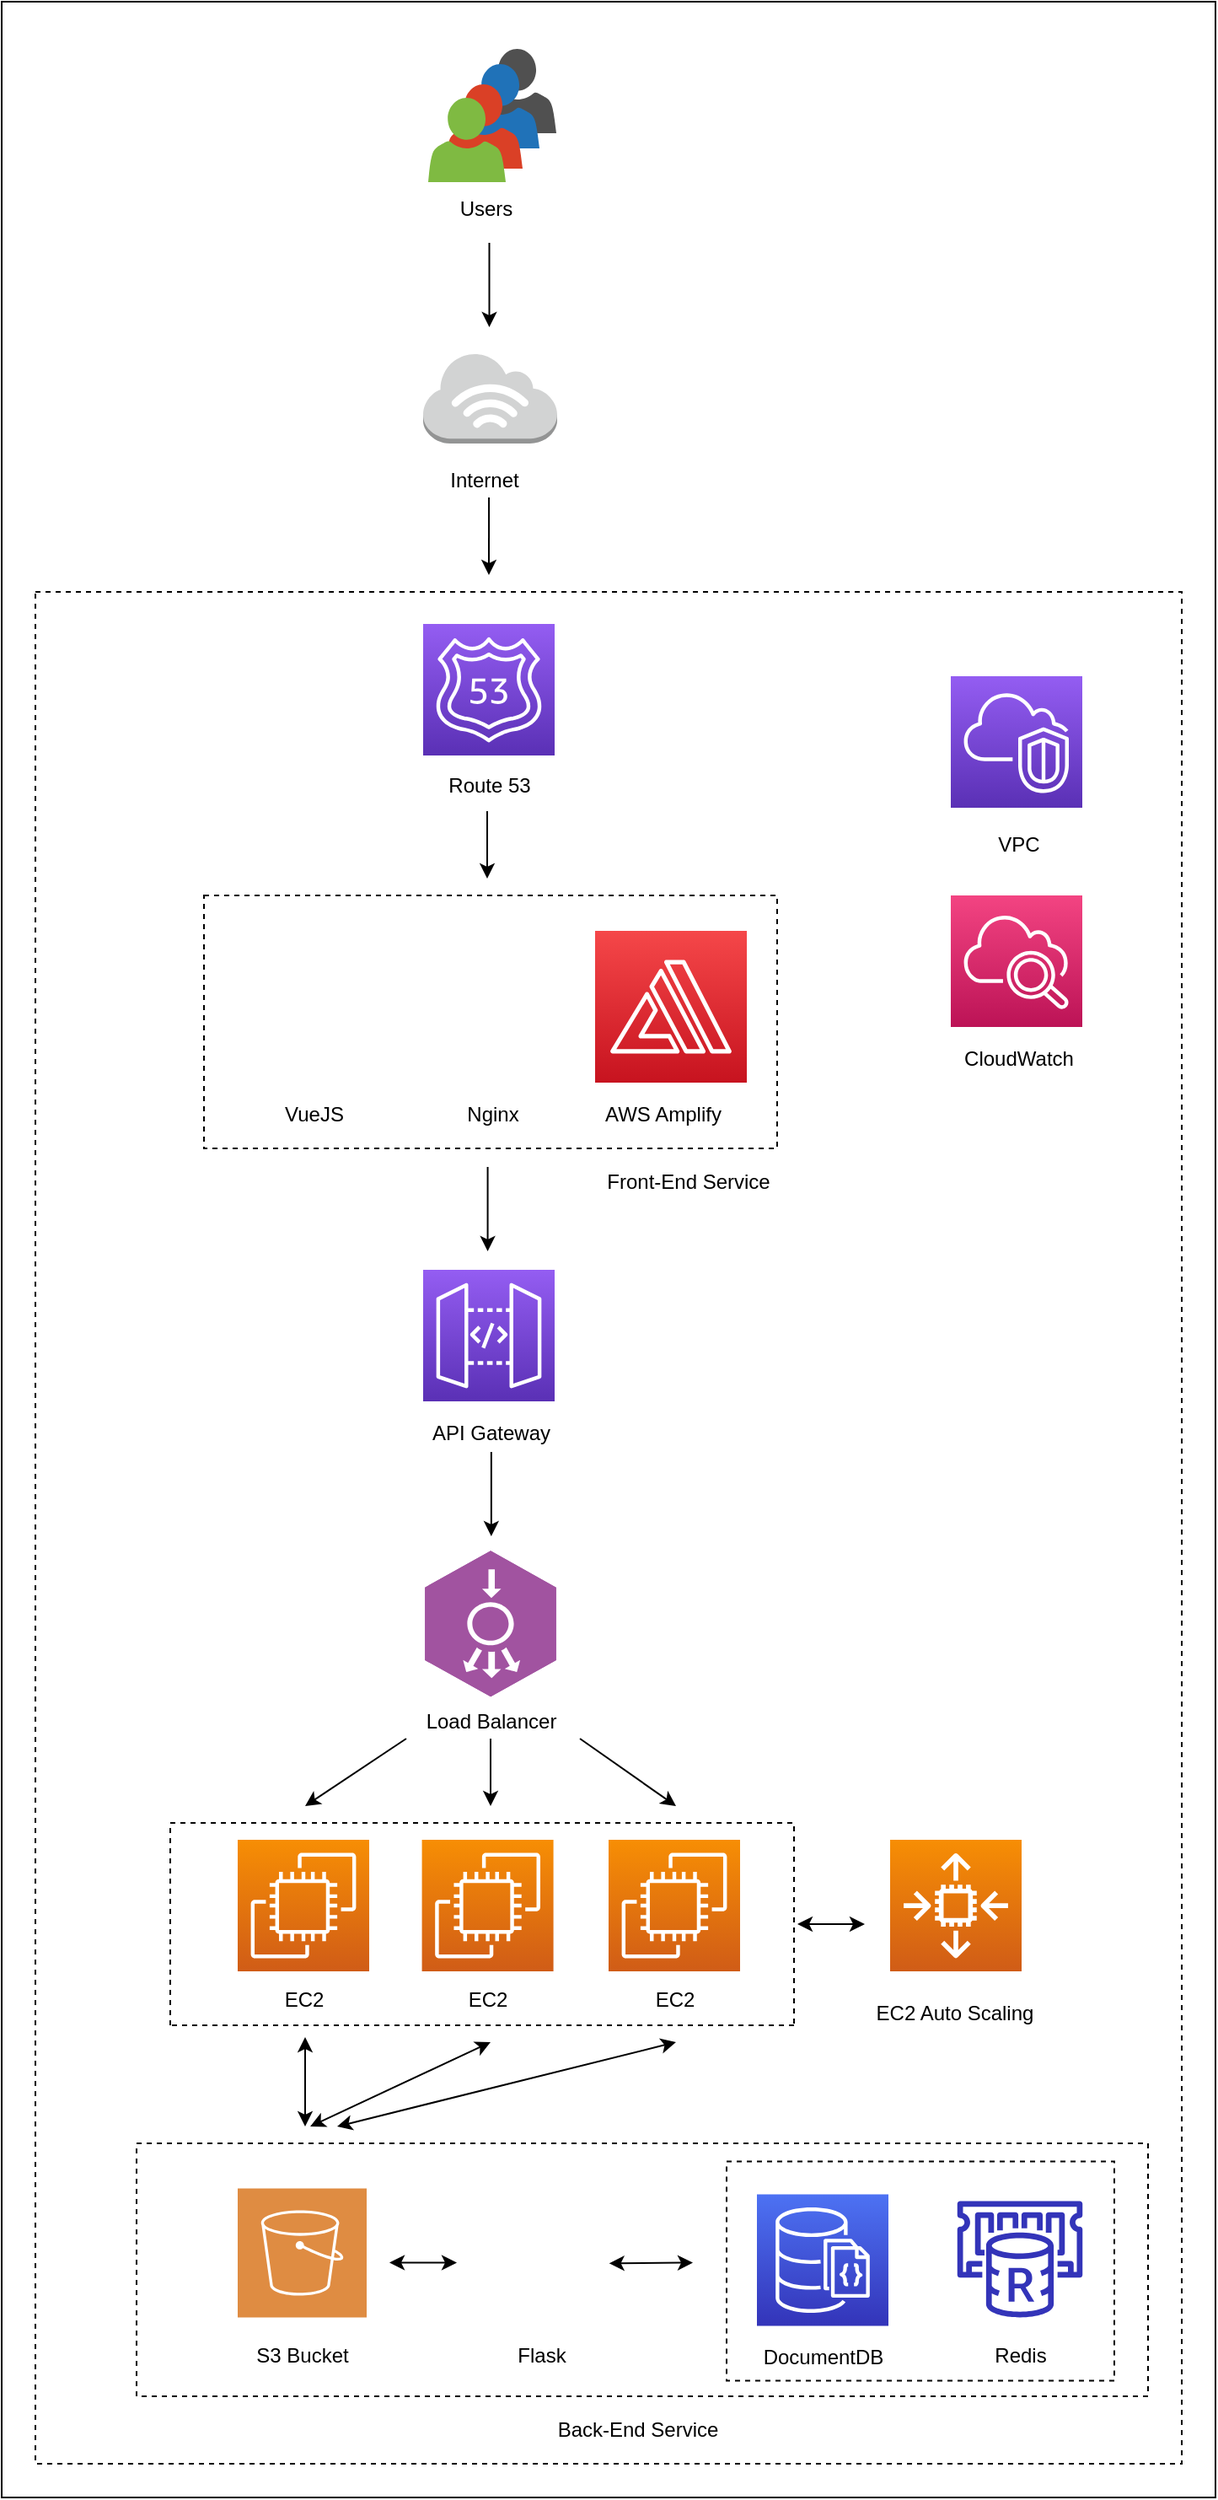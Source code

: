 <mxfile version="14.4.3" type="github">
  <diagram id="EE9SntkFH1ej6d5t27QA" name="Page-1">
    <mxGraphModel dx="2399" dy="942" grid="1" gridSize="10" guides="1" tooltips="1" connect="1" arrows="1" fold="1" page="1" pageScale="1" pageWidth="827" pageHeight="1169" math="0" shadow="0">
      <root>
        <mxCell id="0" />
        <mxCell id="1" parent="0" />
        <mxCell id="E3v42q9btfGhV8WlOkZw-64" value="" style="rounded=0;whiteSpace=wrap;html=1;" vertex="1" parent="1">
          <mxGeometry x="-430" y="110" width="720" height="1480" as="geometry" />
        </mxCell>
        <mxCell id="E3v42q9btfGhV8WlOkZw-61" value="" style="rounded=0;whiteSpace=wrap;html=1;dashed=1;" vertex="1" parent="1">
          <mxGeometry x="-410" y="460" width="680" height="1110" as="geometry" />
        </mxCell>
        <mxCell id="E3v42q9btfGhV8WlOkZw-56" value="" style="rounded=0;whiteSpace=wrap;html=1;dashed=1;" vertex="1" parent="1">
          <mxGeometry x="-350" y="1380" width="600" height="150" as="geometry" />
        </mxCell>
        <mxCell id="E3v42q9btfGhV8WlOkZw-51" value="" style="rounded=0;whiteSpace=wrap;html=1;dashed=1;" vertex="1" parent="1">
          <mxGeometry y="1390.75" width="230" height="130" as="geometry" />
        </mxCell>
        <mxCell id="E3v42q9btfGhV8WlOkZw-37" value="" style="rounded=0;whiteSpace=wrap;html=1;dashed=1;" vertex="1" parent="1">
          <mxGeometry x="-310" y="640" width="340" height="150" as="geometry" />
        </mxCell>
        <mxCell id="l7BpPZrqb6z0wlt-yfZw-1" value="" style="points=[[0,0,0],[0.25,0,0],[0.5,0,0],[0.75,0,0],[1,0,0],[0,1,0],[0.25,1,0],[0.5,1,0],[0.75,1,0],[1,1,0],[0,0.25,0],[0,0.5,0],[0,0.75,0],[1,0.25,0],[1,0.5,0],[1,0.75,0]];outlineConnect=0;fontColor=#232F3E;gradientColor=#4D72F3;gradientDirection=north;fillColor=#3334B9;strokeColor=#ffffff;dashed=0;verticalLabelPosition=bottom;verticalAlign=top;align=center;html=1;fontSize=12;fontStyle=0;aspect=fixed;shape=mxgraph.aws4.resourceIcon;resIcon=mxgraph.aws4.documentdb_with_mongodb_compatibility;" parent="1" vertex="1">
          <mxGeometry x="18" y="1410.25" width="78" height="78" as="geometry" />
        </mxCell>
        <mxCell id="l7BpPZrqb6z0wlt-yfZw-2" value="" style="points=[[0,0,0],[0.25,0,0],[0.5,0,0],[0.75,0,0],[1,0,0],[0,1,0],[0.25,1,0],[0.5,1,0],[0.75,1,0],[1,1,0],[0,0.25,0],[0,0.5,0],[0,0.75,0],[1,0.25,0],[1,0.5,0],[1,0.75,0]];outlineConnect=0;fontColor=#232F3E;gradientColor=#F78E04;gradientDirection=north;fillColor=#D05C17;strokeColor=#ffffff;dashed=0;verticalLabelPosition=bottom;verticalAlign=top;align=center;html=1;fontSize=12;fontStyle=0;aspect=fixed;shape=mxgraph.aws4.resourceIcon;resIcon=mxgraph.aws4.ec2;" parent="1" vertex="1">
          <mxGeometry x="-290" y="1200" width="78" height="78" as="geometry" />
        </mxCell>
        <mxCell id="l7BpPZrqb6z0wlt-yfZw-3" value="" style="points=[[0,0,0],[0.25,0,0],[0.5,0,0],[0.75,0,0],[1,0,0],[0,1,0],[0.25,1,0],[0.5,1,0],[0.75,1,0],[1,1,0],[0,0.25,0],[0,0.5,0],[0,0.75,0],[1,0.25,0],[1,0.5,0],[1,0.75,0]];outlineConnect=0;fontColor=#232F3E;gradientColor=#F78E04;gradientDirection=north;fillColor=#D05C17;strokeColor=#ffffff;dashed=0;verticalLabelPosition=bottom;verticalAlign=top;align=center;html=1;fontSize=12;fontStyle=0;aspect=fixed;shape=mxgraph.aws4.resourceIcon;resIcon=mxgraph.aws4.auto_scaling2;" parent="1" vertex="1">
          <mxGeometry x="97" y="1200" width="78" height="78" as="geometry" />
        </mxCell>
        <mxCell id="l7BpPZrqb6z0wlt-yfZw-4" value="EC2" style="text;html=1;align=center;verticalAlign=middle;resizable=0;points=[];autosize=1;" parent="1" vertex="1">
          <mxGeometry x="-271" y="1285" width="40" height="20" as="geometry" />
        </mxCell>
        <mxCell id="l7BpPZrqb6z0wlt-yfZw-5" value="DocumentDB" style="text;html=1;align=center;verticalAlign=middle;resizable=0;points=[];autosize=1;" parent="1" vertex="1">
          <mxGeometry x="12" y="1496.75" width="90" height="20" as="geometry" />
        </mxCell>
        <mxCell id="l7BpPZrqb6z0wlt-yfZw-6" value="EC2 Auto Scaling" style="text;html=1;align=center;verticalAlign=middle;resizable=0;points=[];autosize=1;" parent="1" vertex="1">
          <mxGeometry x="80" y="1293" width="110" height="20" as="geometry" />
        </mxCell>
        <mxCell id="l7BpPZrqb6z0wlt-yfZw-9" value="" style="points=[[0,0,0],[0.25,0,0],[0.5,0,0],[0.75,0,0],[1,0,0],[0,1,0],[0.25,1,0],[0.5,1,0],[0.75,1,0],[1,1,0],[0,0.25,0],[0,0.5,0],[0,0.75,0],[1,0.25,0],[1,0.5,0],[1,0.75,0]];outlineConnect=0;fontColor=#232F3E;gradientColor=#945DF2;gradientDirection=north;fillColor=#5A30B5;strokeColor=#ffffff;dashed=0;verticalLabelPosition=bottom;verticalAlign=top;align=center;html=1;fontSize=12;fontStyle=0;aspect=fixed;shape=mxgraph.aws4.resourceIcon;resIcon=mxgraph.aws4.api_gateway;" parent="1" vertex="1">
          <mxGeometry x="-180" y="862" width="78" height="78" as="geometry" />
        </mxCell>
        <mxCell id="l7BpPZrqb6z0wlt-yfZw-11" value="" style="points=[[0,0,0],[0.25,0,0],[0.5,0,0],[0.75,0,0],[1,0,0],[0,1,0],[0.25,1,0],[0.5,1,0],[0.75,1,0],[1,1,0],[0,0.25,0],[0,0.5,0],[0,0.75,0],[1,0.25,0],[1,0.5,0],[1,0.75,0]];outlineConnect=0;fontColor=#232F3E;gradientColor=#945DF2;gradientDirection=north;fillColor=#5A30B5;strokeColor=#ffffff;dashed=0;verticalLabelPosition=bottom;verticalAlign=top;align=center;html=1;fontSize=12;fontStyle=0;aspect=fixed;shape=mxgraph.aws4.resourceIcon;resIcon=mxgraph.aws4.vpc;" parent="1" vertex="1">
          <mxGeometry x="133" y="510" width="78" height="78" as="geometry" />
        </mxCell>
        <mxCell id="l7BpPZrqb6z0wlt-yfZw-12" value="VPC" style="text;html=1;align=center;verticalAlign=middle;resizable=0;points=[];autosize=1;" parent="1" vertex="1">
          <mxGeometry x="153" y="600" width="40" height="20" as="geometry" />
        </mxCell>
        <mxCell id="l7BpPZrqb6z0wlt-yfZw-13" value="" style="shape=image;html=1;verticalAlign=top;verticalLabelPosition=bottom;labelBackgroundColor=#ffffff;imageAspect=0;aspect=fixed;image=https://cdn4.iconfinder.com/data/icons/logos-brands-5/24/flask-128.png" parent="1" vertex="1">
          <mxGeometry x="-150" y="1408.25" width="80" height="80" as="geometry" />
        </mxCell>
        <mxCell id="l7BpPZrqb6z0wlt-yfZw-15" value="" style="outlineConnect=0;fontColor=#232F3E;gradientColor=none;fillColor=#3334B9;strokeColor=none;dashed=0;verticalLabelPosition=bottom;verticalAlign=top;align=center;html=1;fontSize=12;fontStyle=0;aspect=fixed;pointerEvents=1;shape=mxgraph.aws4.elasticache_for_redis;" parent="1" vertex="1">
          <mxGeometry x="135" y="1414.25" width="78" height="69" as="geometry" />
        </mxCell>
        <mxCell id="l7BpPZrqb6z0wlt-yfZw-16" value="" style="points=[[0,0,0],[0.25,0,0],[0.5,0,0],[0.75,0,0],[1,0,0],[0,1,0],[0.25,1,0],[0.5,1,0],[0.75,1,0],[1,1,0],[0,0.25,0],[0,0.5,0],[0,0.75,0],[1,0.25,0],[1,0.5,0],[1,0.75,0]];points=[[0,0,0],[0.25,0,0],[0.5,0,0],[0.75,0,0],[1,0,0],[0,1,0],[0.25,1,0],[0.5,1,0],[0.75,1,0],[1,1,0],[0,0.25,0],[0,0.5,0],[0,0.75,0],[1,0.25,0],[1,0.5,0],[1,0.75,0]];outlineConnect=0;fontColor=#232F3E;gradientColor=#F34482;gradientDirection=north;fillColor=#BC1356;strokeColor=#ffffff;dashed=0;verticalLabelPosition=bottom;verticalAlign=top;align=center;html=1;fontSize=12;fontStyle=0;aspect=fixed;shape=mxgraph.aws4.resourceIcon;resIcon=mxgraph.aws4.cloudwatch_2;" parent="1" vertex="1">
          <mxGeometry x="133" y="640" width="78" height="78" as="geometry" />
        </mxCell>
        <mxCell id="l7BpPZrqb6z0wlt-yfZw-17" value="CloudWatch" style="text;html=1;align=center;verticalAlign=middle;resizable=0;points=[];autosize=1;" parent="1" vertex="1">
          <mxGeometry x="133" y="727" width="80" height="20" as="geometry" />
        </mxCell>
        <mxCell id="l7BpPZrqb6z0wlt-yfZw-18" value="" style="points=[[0,0,0],[0.25,0,0],[0.5,0,0],[0.75,0,0],[1,0,0],[0,1,0],[0.25,1,0],[0.5,1,0],[0.75,1,0],[1,1,0],[0,0.25,0],[0,0.5,0],[0,0.75,0],[1,0.25,0],[1,0.5,0],[1,0.75,0]];outlineConnect=0;fontColor=#232F3E;gradientColor=#F54749;gradientDirection=north;fillColor=#C7131F;strokeColor=#ffffff;dashed=0;verticalLabelPosition=bottom;verticalAlign=top;align=center;html=1;fontSize=12;fontStyle=0;aspect=fixed;shape=mxgraph.aws4.resourceIcon;resIcon=mxgraph.aws4.amplify;" parent="1" vertex="1">
          <mxGeometry x="-78" y="661" width="90" height="90" as="geometry" />
        </mxCell>
        <mxCell id="l7BpPZrqb6z0wlt-yfZw-20" value="" style="pointerEvents=1;shadow=0;dashed=0;html=1;strokeColor=none;fillColor=#505050;labelPosition=center;verticalLabelPosition=bottom;verticalAlign=top;outlineConnect=0;align=center;shape=mxgraph.office.users.user;" parent="1" vertex="1">
          <mxGeometry x="-147" y="138" width="46" height="50" as="geometry" />
        </mxCell>
        <mxCell id="l7BpPZrqb6z0wlt-yfZw-21" value="" style="pointerEvents=1;shadow=0;dashed=0;html=1;strokeColor=none;labelPosition=center;verticalLabelPosition=bottom;verticalAlign=top;outlineConnect=0;align=center;shape=mxgraph.office.users.user;fillColor=#2072B8;" parent="1" vertex="1">
          <mxGeometry x="-157" y="147" width="46" height="50" as="geometry" />
        </mxCell>
        <mxCell id="l7BpPZrqb6z0wlt-yfZw-22" value="" style="pointerEvents=1;shadow=0;dashed=0;html=1;strokeColor=none;labelPosition=center;verticalLabelPosition=bottom;verticalAlign=top;outlineConnect=0;align=center;shape=mxgraph.office.users.user;fillColor=#DA4026;" parent="1" vertex="1">
          <mxGeometry x="-167" y="159" width="46" height="50" as="geometry" />
        </mxCell>
        <mxCell id="l7BpPZrqb6z0wlt-yfZw-23" value="" style="pointerEvents=1;shadow=0;dashed=0;html=1;strokeColor=none;labelPosition=center;verticalLabelPosition=bottom;verticalAlign=top;outlineConnect=0;align=center;shape=mxgraph.office.users.user;fillColor=#7FBA42;" parent="1" vertex="1">
          <mxGeometry x="-177" y="167" width="46" height="50" as="geometry" />
        </mxCell>
        <mxCell id="E3v42q9btfGhV8WlOkZw-1" value="Users" style="text;html=1;align=center;verticalAlign=middle;resizable=0;points=[];autosize=1;" vertex="1" parent="1">
          <mxGeometry x="-168" y="223" width="50" height="20" as="geometry" />
        </mxCell>
        <mxCell id="E3v42q9btfGhV8WlOkZw-2" value="" style="endArrow=classic;html=1;" edge="1" parent="1">
          <mxGeometry width="50" height="50" relative="1" as="geometry">
            <mxPoint x="-140.75" y="253" as="sourcePoint" />
            <mxPoint x="-140.75" y="303" as="targetPoint" />
          </mxGeometry>
        </mxCell>
        <mxCell id="E3v42q9btfGhV8WlOkZw-4" value="" style="outlineConnect=0;dashed=0;verticalLabelPosition=bottom;verticalAlign=top;align=center;html=1;shape=mxgraph.aws3.internet_3;fillColor=#D2D3D3;gradientColor=none;" vertex="1" parent="1">
          <mxGeometry x="-180" y="318" width="79.5" height="54" as="geometry" />
        </mxCell>
        <mxCell id="E3v42q9btfGhV8WlOkZw-5" value="Internet" style="text;html=1;align=center;verticalAlign=middle;resizable=0;points=[];autosize=1;" vertex="1" parent="1">
          <mxGeometry x="-174" y="384" width="60" height="20" as="geometry" />
        </mxCell>
        <mxCell id="E3v42q9btfGhV8WlOkZw-7" value="" style="points=[[0,0,0],[0.25,0,0],[0.5,0,0],[0.75,0,0],[1,0,0],[0,1,0],[0.25,1,0],[0.5,1,0],[0.75,1,0],[1,1,0],[0,0.25,0],[0,0.5,0],[0,0.75,0],[1,0.25,0],[1,0.5,0],[1,0.75,0]];outlineConnect=0;fontColor=#232F3E;gradientColor=#945DF2;gradientDirection=north;fillColor=#5A30B5;strokeColor=#ffffff;dashed=0;verticalLabelPosition=bottom;verticalAlign=top;align=center;html=1;fontSize=12;fontStyle=0;aspect=fixed;shape=mxgraph.aws4.resourceIcon;resIcon=mxgraph.aws4.route_53;" vertex="1" parent="1">
          <mxGeometry x="-180" y="479" width="78" height="78" as="geometry" />
        </mxCell>
        <mxCell id="E3v42q9btfGhV8WlOkZw-8" value="Route 53" style="text;html=1;align=center;verticalAlign=middle;resizable=0;points=[];autosize=1;" vertex="1" parent="1">
          <mxGeometry x="-171" y="565" width="60" height="20" as="geometry" />
        </mxCell>
        <mxCell id="E3v42q9btfGhV8WlOkZw-9" value="" style="verticalLabelPosition=bottom;html=1;fillColor=#A153A0;strokeColor=#ffffff;verticalAlign=top;align=center;points=[[0,0.5,0],[0.125,0.25,0],[0.25,0,0],[0.5,0,0],[0.75,0,0],[0.875,0.25,0],[1,0.5,0],[0.875,0.75,0],[0.75,1,0],[0.5,1,0],[0.125,0.75,0]];pointerEvents=1;shape=mxgraph.cisco_safe.compositeIcon;bgIcon=mxgraph.cisco_safe.design.blank_device;resIcon=mxgraph.cisco_safe.design.load_balancer;rotation=90;" vertex="1" parent="1">
          <mxGeometry x="-183.22" y="1033" width="86.43" height="77.78" as="geometry" />
        </mxCell>
        <mxCell id="E3v42q9btfGhV8WlOkZw-10" value="AWS Amplify" style="text;html=1;align=center;verticalAlign=middle;resizable=0;points=[];autosize=1;" vertex="1" parent="1">
          <mxGeometry x="-78" y="760" width="80" height="20" as="geometry" />
        </mxCell>
        <mxCell id="E3v42q9btfGhV8WlOkZw-11" value="Redis" style="text;html=1;align=center;verticalAlign=middle;resizable=0;points=[];autosize=1;" vertex="1" parent="1">
          <mxGeometry x="149" y="1495.75" width="50" height="20" as="geometry" />
        </mxCell>
        <mxCell id="E3v42q9btfGhV8WlOkZw-12" value="API Gateway" style="text;html=1;align=center;verticalAlign=middle;resizable=0;points=[];autosize=1;" vertex="1" parent="1">
          <mxGeometry x="-185" y="949" width="90" height="20" as="geometry" />
        </mxCell>
        <mxCell id="E3v42q9btfGhV8WlOkZw-14" value="" style="shape=image;html=1;verticalAlign=top;verticalLabelPosition=bottom;labelBackgroundColor=#ffffff;imageAspect=0;aspect=fixed;image=https://cdn4.iconfinder.com/data/icons/logos-and-brands/512/367_Vuejs_logo-128.png" vertex="1" parent="1">
          <mxGeometry x="-290" y="662.5" width="90" height="90" as="geometry" />
        </mxCell>
        <mxCell id="E3v42q9btfGhV8WlOkZw-16" value="" style="endArrow=classic;html=1;" edge="1" parent="1">
          <mxGeometry width="50" height="50" relative="1" as="geometry">
            <mxPoint x="-140.96" y="404" as="sourcePoint" />
            <mxPoint x="-141" y="450" as="targetPoint" />
          </mxGeometry>
        </mxCell>
        <mxCell id="E3v42q9btfGhV8WlOkZw-17" value="" style="endArrow=classic;html=1;" edge="1" parent="1">
          <mxGeometry width="50" height="50" relative="1" as="geometry">
            <mxPoint x="-142" y="590" as="sourcePoint" />
            <mxPoint x="-142" y="630" as="targetPoint" />
          </mxGeometry>
        </mxCell>
        <mxCell id="E3v42q9btfGhV8WlOkZw-18" value="" style="points=[[0,0,0],[0.25,0,0],[0.5,0,0],[0.75,0,0],[1,0,0],[0,1,0],[0.25,1,0],[0.5,1,0],[0.75,1,0],[1,1,0],[0,0.25,0],[0,0.5,0],[0,0.75,0],[1,0.25,0],[1,0.5,0],[1,0.75,0]];outlineConnect=0;fontColor=#232F3E;gradientColor=#F78E04;gradientDirection=north;fillColor=#D05C17;strokeColor=#ffffff;dashed=0;verticalLabelPosition=bottom;verticalAlign=top;align=center;html=1;fontSize=12;fontStyle=0;aspect=fixed;shape=mxgraph.aws4.resourceIcon;resIcon=mxgraph.aws4.ec2;" vertex="1" parent="1">
          <mxGeometry x="-180.71" y="1200" width="78" height="78" as="geometry" />
        </mxCell>
        <mxCell id="E3v42q9btfGhV8WlOkZw-19" value="EC2" style="text;html=1;align=center;verticalAlign=middle;resizable=0;points=[];autosize=1;" vertex="1" parent="1">
          <mxGeometry x="-161.71" y="1285" width="40" height="20" as="geometry" />
        </mxCell>
        <mxCell id="E3v42q9btfGhV8WlOkZw-20" value="" style="points=[[0,0,0],[0.25,0,0],[0.5,0,0],[0.75,0,0],[1,0,0],[0,1,0],[0.25,1,0],[0.5,1,0],[0.75,1,0],[1,1,0],[0,0.25,0],[0,0.5,0],[0,0.75,0],[1,0.25,0],[1,0.5,0],[1,0.75,0]];outlineConnect=0;fontColor=#232F3E;gradientColor=#F78E04;gradientDirection=north;fillColor=#D05C17;strokeColor=#ffffff;dashed=0;verticalLabelPosition=bottom;verticalAlign=top;align=center;html=1;fontSize=12;fontStyle=0;aspect=fixed;shape=mxgraph.aws4.resourceIcon;resIcon=mxgraph.aws4.ec2;" vertex="1" parent="1">
          <mxGeometry x="-70.0" y="1200" width="78" height="78" as="geometry" />
        </mxCell>
        <mxCell id="E3v42q9btfGhV8WlOkZw-21" value="EC2" style="text;html=1;align=center;verticalAlign=middle;resizable=0;points=[];autosize=1;" vertex="1" parent="1">
          <mxGeometry x="-51.0" y="1285" width="40" height="20" as="geometry" />
        </mxCell>
        <mxCell id="E3v42q9btfGhV8WlOkZw-23" value="" style="endArrow=classic;html=1;" edge="1" parent="1">
          <mxGeometry width="50" height="50" relative="1" as="geometry">
            <mxPoint x="-190" y="1140" as="sourcePoint" />
            <mxPoint x="-250" y="1180" as="targetPoint" />
          </mxGeometry>
        </mxCell>
        <mxCell id="E3v42q9btfGhV8WlOkZw-24" value="" style="endArrow=classic;html=1;" edge="1" parent="1">
          <mxGeometry width="50" height="50" relative="1" as="geometry">
            <mxPoint x="-87" y="1140" as="sourcePoint" />
            <mxPoint x="-30" y="1180" as="targetPoint" />
          </mxGeometry>
        </mxCell>
        <mxCell id="E3v42q9btfGhV8WlOkZw-26" value="" style="endArrow=classic;html=1;" edge="1" parent="1">
          <mxGeometry width="50" height="50" relative="1" as="geometry">
            <mxPoint x="-140" y="1140" as="sourcePoint" />
            <mxPoint x="-140" y="1180" as="targetPoint" />
          </mxGeometry>
        </mxCell>
        <mxCell id="E3v42q9btfGhV8WlOkZw-27" value="" style="endArrow=classic;startArrow=classic;html=1;" edge="1" parent="1">
          <mxGeometry width="50" height="50" relative="1" as="geometry">
            <mxPoint x="42" y="1250" as="sourcePoint" />
            <mxPoint x="82" y="1250" as="targetPoint" />
          </mxGeometry>
        </mxCell>
        <mxCell id="E3v42q9btfGhV8WlOkZw-29" value="" style="endArrow=none;dashed=1;html=1;" edge="1" parent="1">
          <mxGeometry width="50" height="50" relative="1" as="geometry">
            <mxPoint x="-330" y="1190" as="sourcePoint" />
            <mxPoint x="40" y="1190" as="targetPoint" />
          </mxGeometry>
        </mxCell>
        <mxCell id="E3v42q9btfGhV8WlOkZw-30" value="" style="endArrow=none;dashed=1;html=1;" edge="1" parent="1">
          <mxGeometry width="50" height="50" relative="1" as="geometry">
            <mxPoint x="-329" y="1310" as="sourcePoint" />
            <mxPoint x="41.0" y="1310" as="targetPoint" />
          </mxGeometry>
        </mxCell>
        <mxCell id="E3v42q9btfGhV8WlOkZw-33" value="" style="endArrow=none;dashed=1;html=1;" edge="1" parent="1">
          <mxGeometry width="50" height="50" relative="1" as="geometry">
            <mxPoint x="-330" y="1310" as="sourcePoint" />
            <mxPoint x="-330" y="1190" as="targetPoint" />
          </mxGeometry>
        </mxCell>
        <mxCell id="E3v42q9btfGhV8WlOkZw-34" value="" style="endArrow=none;dashed=1;html=1;" edge="1" parent="1">
          <mxGeometry width="50" height="50" relative="1" as="geometry">
            <mxPoint x="40" y="1309.0" as="sourcePoint" />
            <mxPoint x="40" y="1189.0" as="targetPoint" />
          </mxGeometry>
        </mxCell>
        <mxCell id="E3v42q9btfGhV8WlOkZw-38" value="" style="shape=image;html=1;verticalAlign=top;verticalLabelPosition=bottom;labelBackgroundColor=#ffffff;imageAspect=0;aspect=fixed;image=https://cdn4.iconfinder.com/data/icons/logos-brands-5/24/nginx-128.png;dashed=1;" vertex="1" parent="1">
          <mxGeometry x="-183.75" y="662.5" width="90" height="90" as="geometry" />
        </mxCell>
        <mxCell id="E3v42q9btfGhV8WlOkZw-39" value="VueJS" style="text;html=1;align=center;verticalAlign=middle;resizable=0;points=[];autosize=1;" vertex="1" parent="1">
          <mxGeometry x="-270" y="760" width="50" height="20" as="geometry" />
        </mxCell>
        <mxCell id="E3v42q9btfGhV8WlOkZw-40" value="Nginx" style="text;html=1;align=center;verticalAlign=middle;resizable=0;points=[];autosize=1;" vertex="1" parent="1">
          <mxGeometry x="-163.75" y="760" width="50" height="20" as="geometry" />
        </mxCell>
        <mxCell id="E3v42q9btfGhV8WlOkZw-41" value="Front-End Service" style="text;html=1;align=center;verticalAlign=middle;resizable=0;points=[];autosize=1;" vertex="1" parent="1">
          <mxGeometry x="-78" y="800" width="110" height="20" as="geometry" />
        </mxCell>
        <mxCell id="E3v42q9btfGhV8WlOkZw-42" value="" style="endArrow=classic;html=1;" edge="1" parent="1">
          <mxGeometry width="50" height="50" relative="1" as="geometry">
            <mxPoint x="-141.71" y="801" as="sourcePoint" />
            <mxPoint x="-141.71" y="851" as="targetPoint" />
          </mxGeometry>
        </mxCell>
        <mxCell id="E3v42q9btfGhV8WlOkZw-43" value="Load Balancer" style="text;html=1;align=center;verticalAlign=middle;resizable=0;points=[];autosize=1;" vertex="1" parent="1">
          <mxGeometry x="-185" y="1120" width="90" height="20" as="geometry" />
        </mxCell>
        <mxCell id="E3v42q9btfGhV8WlOkZw-44" value="" style="endArrow=classic;html=1;" edge="1" parent="1">
          <mxGeometry width="50" height="50" relative="1" as="geometry">
            <mxPoint x="-139.58" y="970" as="sourcePoint" />
            <mxPoint x="-139.58" y="1020" as="targetPoint" />
          </mxGeometry>
        </mxCell>
        <mxCell id="E3v42q9btfGhV8WlOkZw-45" value="" style="endArrow=classic;startArrow=classic;html=1;" edge="1" parent="1">
          <mxGeometry width="50" height="50" relative="1" as="geometry">
            <mxPoint x="-250" y="1370" as="sourcePoint" />
            <mxPoint x="-250" y="1317" as="targetPoint" />
          </mxGeometry>
        </mxCell>
        <mxCell id="E3v42q9btfGhV8WlOkZw-48" value="" style="endArrow=classic;startArrow=classic;html=1;" edge="1" parent="1">
          <mxGeometry width="50" height="50" relative="1" as="geometry">
            <mxPoint x="-247" y="1370" as="sourcePoint" />
            <mxPoint x="-140" y="1320" as="targetPoint" />
          </mxGeometry>
        </mxCell>
        <mxCell id="E3v42q9btfGhV8WlOkZw-49" value="" style="endArrow=classic;startArrow=classic;html=1;" edge="1" parent="1">
          <mxGeometry width="50" height="50" relative="1" as="geometry">
            <mxPoint x="-231" y="1370" as="sourcePoint" />
            <mxPoint x="-30" y="1320" as="targetPoint" />
          </mxGeometry>
        </mxCell>
        <mxCell id="E3v42q9btfGhV8WlOkZw-52" style="edgeStyle=orthogonalEdgeStyle;rounded=0;orthogonalLoop=1;jettySize=auto;html=1;exitX=0.5;exitY=1;exitDx=0;exitDy=0;" edge="1" parent="1" source="E3v42q9btfGhV8WlOkZw-51" target="E3v42q9btfGhV8WlOkZw-51">
          <mxGeometry relative="1" as="geometry" />
        </mxCell>
        <mxCell id="E3v42q9btfGhV8WlOkZw-53" value="" style="pointerEvents=1;shadow=0;dashed=0;html=1;strokeColor=none;fillColor=#DF8C42;labelPosition=center;verticalLabelPosition=bottom;verticalAlign=top;align=center;outlineConnect=0;shape=mxgraph.veeam2.aws_s3;" vertex="1" parent="1">
          <mxGeometry x="-290" y="1406.75" width="76.5" height="76.5" as="geometry" />
        </mxCell>
        <mxCell id="E3v42q9btfGhV8WlOkZw-54" value="" style="endArrow=classic;startArrow=classic;html=1;" edge="1" parent="1">
          <mxGeometry width="50" height="50" relative="1" as="geometry">
            <mxPoint x="-200" y="1450.75" as="sourcePoint" />
            <mxPoint x="-160" y="1450.75" as="targetPoint" />
          </mxGeometry>
        </mxCell>
        <mxCell id="E3v42q9btfGhV8WlOkZw-55" value="" style="endArrow=classic;startArrow=classic;html=1;exitX=1.004;exitY=0.599;exitDx=0;exitDy=0;exitPerimeter=0;" edge="1" parent="1">
          <mxGeometry width="50" height="50" relative="1" as="geometry">
            <mxPoint x="-69.68" y="1451.17" as="sourcePoint" />
            <mxPoint x="-20" y="1450.75" as="targetPoint" />
          </mxGeometry>
        </mxCell>
        <mxCell id="E3v42q9btfGhV8WlOkZw-58" value="Back-End Service" style="text;html=1;align=center;verticalAlign=middle;resizable=0;points=[];autosize=1;" vertex="1" parent="1">
          <mxGeometry x="-108" y="1540" width="110" height="20" as="geometry" />
        </mxCell>
        <mxCell id="E3v42q9btfGhV8WlOkZw-59" value="S3 Bucket" style="text;html=1;align=center;verticalAlign=middle;resizable=0;points=[];autosize=1;" vertex="1" parent="1">
          <mxGeometry x="-286.75" y="1495.75" width="70" height="20" as="geometry" />
        </mxCell>
        <mxCell id="E3v42q9btfGhV8WlOkZw-60" value="Flask" style="text;html=1;align=center;verticalAlign=middle;resizable=0;points=[];autosize=1;" vertex="1" parent="1">
          <mxGeometry x="-130" y="1495.75" width="40" height="20" as="geometry" />
        </mxCell>
      </root>
    </mxGraphModel>
  </diagram>
</mxfile>
